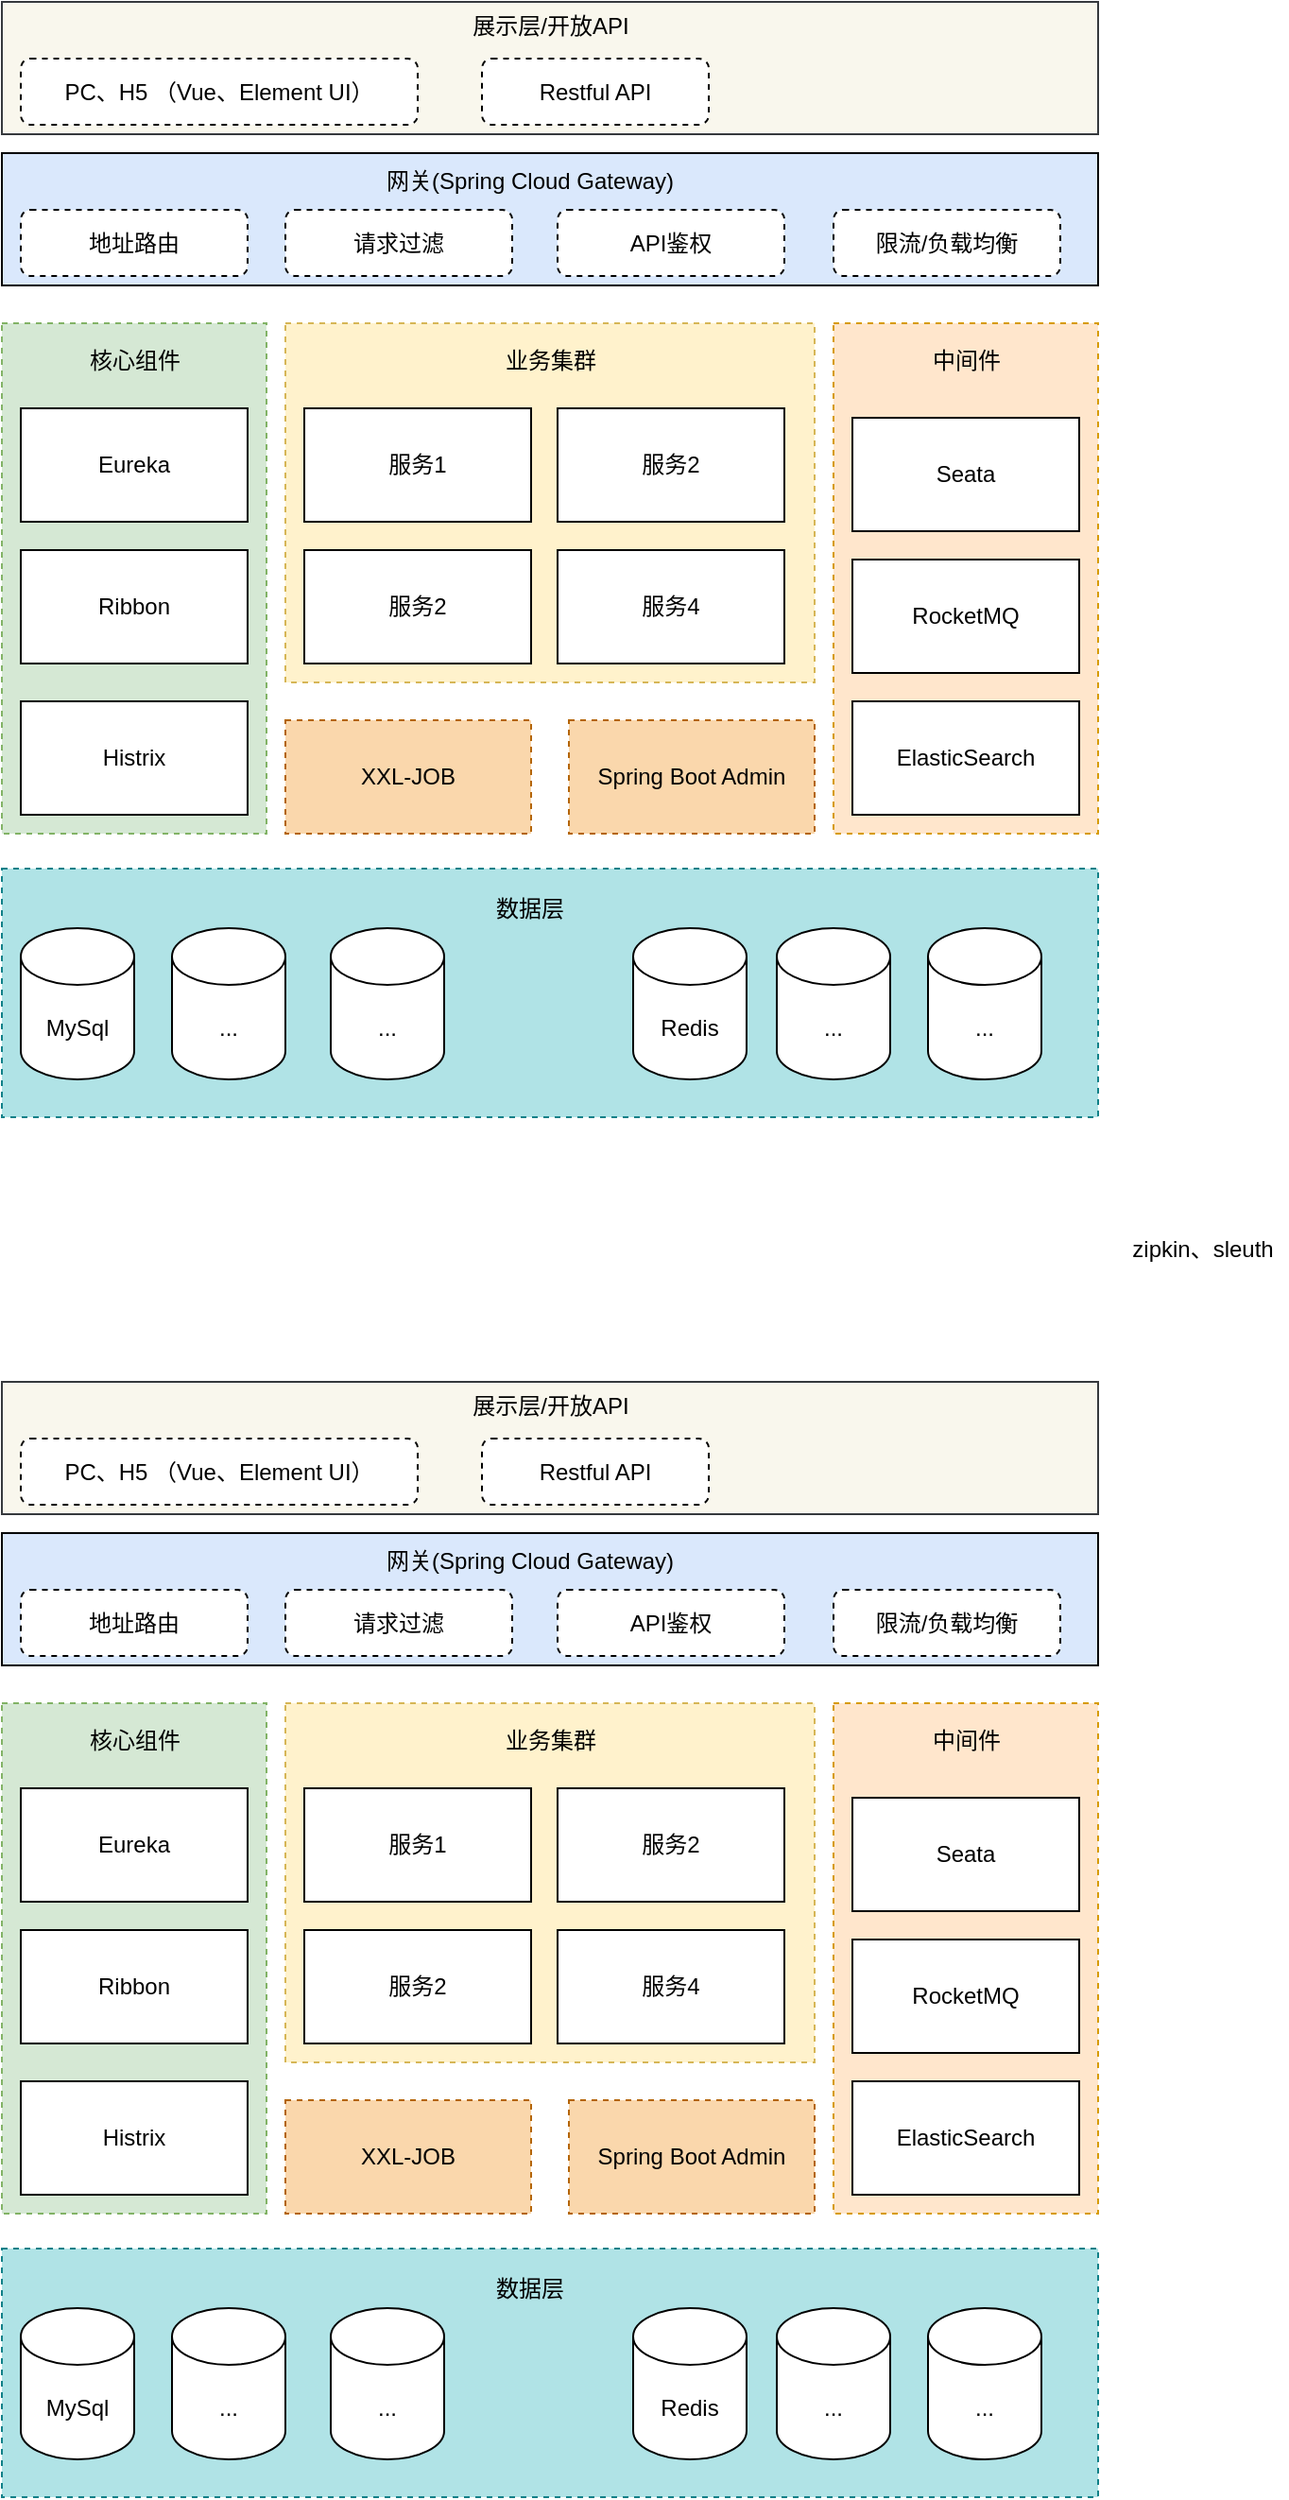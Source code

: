 <mxfile version="14.7.2" type="github">
  <diagram id="Ua9Ezlw8lN_SYHWKglm6" name="第 1 页">
    <mxGraphModel dx="1126" dy="771" grid="1" gridSize="10" guides="1" tooltips="1" connect="1" arrows="1" fold="1" page="1" pageScale="1" pageWidth="827" pageHeight="1169" math="0" shadow="0">
      <root>
        <mxCell id="0" />
        <mxCell id="1" parent="0" />
        <mxCell id="3OkUab6tCFNkmtSCS4Bt-18" value="" style="rounded=0;whiteSpace=wrap;html=1;fillColor=#b0e3e6;strokeColor=#0e8088;dashed=1;" parent="1" vertex="1">
          <mxGeometry x="110" y="578.5" width="580" height="131.5" as="geometry" />
        </mxCell>
        <mxCell id="3OkUab6tCFNkmtSCS4Bt-39" value="" style="rounded=0;whiteSpace=wrap;html=1;dashed=1;fillColor=#d5e8d4;strokeColor=#82b366;" parent="1" vertex="1">
          <mxGeometry x="110" y="290" width="140" height="270" as="geometry" />
        </mxCell>
        <mxCell id="3OkUab6tCFNkmtSCS4Bt-20" value="" style="rounded=0;whiteSpace=wrap;html=1;dashed=1;fillColor=#ffe6cc;strokeColor=#d79b00;" parent="1" vertex="1">
          <mxGeometry x="550" y="290" width="140" height="270" as="geometry" />
        </mxCell>
        <mxCell id="3OkUab6tCFNkmtSCS4Bt-4" value="RocketMQ" style="rounded=0;whiteSpace=wrap;html=1;" parent="1" vertex="1">
          <mxGeometry x="560" y="415" width="120" height="60" as="geometry" />
        </mxCell>
        <mxCell id="3OkUab6tCFNkmtSCS4Bt-5" value="ElasticSearch" style="rounded=0;whiteSpace=wrap;html=1;" parent="1" vertex="1">
          <mxGeometry x="560" y="490" width="120" height="60" as="geometry" />
        </mxCell>
        <mxCell id="3OkUab6tCFNkmtSCS4Bt-7" value="" style="rounded=0;whiteSpace=wrap;html=1;fillColor=#dae8fc;" parent="1" vertex="1">
          <mxGeometry x="110" y="200" width="580" height="70" as="geometry" />
        </mxCell>
        <mxCell id="3OkUab6tCFNkmtSCS4Bt-9" value="MySql" style="shape=cylinder3;whiteSpace=wrap;html=1;boundedLbl=1;backgroundOutline=1;size=15;" parent="1" vertex="1">
          <mxGeometry x="120" y="610" width="60" height="80" as="geometry" />
        </mxCell>
        <mxCell id="3OkUab6tCFNkmtSCS4Bt-10" value="Redis" style="shape=cylinder3;whiteSpace=wrap;html=1;boundedLbl=1;backgroundOutline=1;size=15;" parent="1" vertex="1">
          <mxGeometry x="444" y="610" width="60" height="80" as="geometry" />
        </mxCell>
        <mxCell id="3OkUab6tCFNkmtSCS4Bt-12" value="..." style="shape=cylinder3;whiteSpace=wrap;html=1;boundedLbl=1;backgroundOutline=1;size=15;" parent="1" vertex="1">
          <mxGeometry x="200" y="610" width="60" height="80" as="geometry" />
        </mxCell>
        <mxCell id="3OkUab6tCFNkmtSCS4Bt-13" value="..." style="shape=cylinder3;whiteSpace=wrap;html=1;boundedLbl=1;backgroundOutline=1;size=15;" parent="1" vertex="1">
          <mxGeometry x="600" y="610" width="60" height="80" as="geometry" />
        </mxCell>
        <mxCell id="3OkUab6tCFNkmtSCS4Bt-15" value="..." style="shape=cylinder3;whiteSpace=wrap;html=1;boundedLbl=1;backgroundOutline=1;size=15;" parent="1" vertex="1">
          <mxGeometry x="284" y="610" width="60" height="80" as="geometry" />
        </mxCell>
        <mxCell id="3OkUab6tCFNkmtSCS4Bt-16" value="..." style="shape=cylinder3;whiteSpace=wrap;html=1;boundedLbl=1;backgroundOutline=1;size=15;" parent="1" vertex="1">
          <mxGeometry x="520" y="610" width="60" height="80" as="geometry" />
        </mxCell>
        <mxCell id="3OkUab6tCFNkmtSCS4Bt-23" value="" style="rounded=0;whiteSpace=wrap;html=1;fillColor=#f9f7ed;strokeColor=#36393d;" parent="1" vertex="1">
          <mxGeometry x="110" y="120" width="580" height="70" as="geometry" />
        </mxCell>
        <mxCell id="3OkUab6tCFNkmtSCS4Bt-34" value="中间件" style="text;html=1;align=center;verticalAlign=middle;resizable=0;points=[];autosize=1;strokeColor=none;" parent="1" vertex="1">
          <mxGeometry x="595" y="300" width="50" height="20" as="geometry" />
        </mxCell>
        <mxCell id="3OkUab6tCFNkmtSCS4Bt-21" value="" style="rounded=0;whiteSpace=wrap;html=1;dashed=1;fillColor=#fff2cc;strokeColor=#d6b656;" parent="1" vertex="1">
          <mxGeometry x="260" y="290" width="280" height="190" as="geometry" />
        </mxCell>
        <mxCell id="3OkUab6tCFNkmtSCS4Bt-24" value="服务1" style="rounded=0;whiteSpace=wrap;html=1;" parent="1" vertex="1">
          <mxGeometry x="270" y="335" width="120" height="60" as="geometry" />
        </mxCell>
        <mxCell id="3OkUab6tCFNkmtSCS4Bt-25" value="服务2" style="rounded=0;whiteSpace=wrap;html=1;" parent="1" vertex="1">
          <mxGeometry x="404" y="335" width="120" height="60" as="geometry" />
        </mxCell>
        <mxCell id="3OkUab6tCFNkmtSCS4Bt-26" value="服务4" style="rounded=0;whiteSpace=wrap;html=1;" parent="1" vertex="1">
          <mxGeometry x="404" y="410" width="120" height="60" as="geometry" />
        </mxCell>
        <mxCell id="3OkUab6tCFNkmtSCS4Bt-27" value="服务2" style="rounded=0;whiteSpace=wrap;html=1;" parent="1" vertex="1">
          <mxGeometry x="270" y="410" width="120" height="60" as="geometry" />
        </mxCell>
        <mxCell id="3OkUab6tCFNkmtSCS4Bt-31" value="业务集群" style="text;html=1;align=center;verticalAlign=middle;resizable=0;points=[];autosize=1;strokeColor=none;" parent="1" vertex="1">
          <mxGeometry x="370" y="300" width="60" height="20" as="geometry" />
        </mxCell>
        <mxCell id="3OkUab6tCFNkmtSCS4Bt-37" value="Histrix" style="rounded=0;whiteSpace=wrap;html=1;" parent="1" vertex="1">
          <mxGeometry x="120" y="490" width="120" height="60" as="geometry" />
        </mxCell>
        <mxCell id="3OkUab6tCFNkmtSCS4Bt-38" value="Ribbon" style="rounded=0;whiteSpace=wrap;html=1;" parent="1" vertex="1">
          <mxGeometry x="120" y="410" width="120" height="60" as="geometry" />
        </mxCell>
        <mxCell id="3OkUab6tCFNkmtSCS4Bt-40" value="核心组件" style="text;html=1;align=center;verticalAlign=middle;resizable=0;points=[];autosize=1;strokeColor=none;" parent="1" vertex="1">
          <mxGeometry x="150" y="300" width="60" height="20" as="geometry" />
        </mxCell>
        <mxCell id="3OkUab6tCFNkmtSCS4Bt-41" value="Eureka" style="rounded=0;whiteSpace=wrap;html=1;" parent="1" vertex="1">
          <mxGeometry x="120" y="335" width="120" height="60" as="geometry" />
        </mxCell>
        <mxCell id="3OkUab6tCFNkmtSCS4Bt-44" value="Seata" style="rounded=0;whiteSpace=wrap;html=1;" parent="1" vertex="1">
          <mxGeometry x="560" y="340" width="120" height="60" as="geometry" />
        </mxCell>
        <mxCell id="3OkUab6tCFNkmtSCS4Bt-46" value="XXL-JOB" style="rounded=0;whiteSpace=wrap;html=1;dashed=1;fillColor=#fad7ac;strokeColor=#b46504;" parent="1" vertex="1">
          <mxGeometry x="260" y="500" width="130" height="60" as="geometry" />
        </mxCell>
        <mxCell id="3OkUab6tCFNkmtSCS4Bt-47" value="Spring Boot Admin" style="rounded=0;whiteSpace=wrap;html=1;dashed=1;fillColor=#fad7ac;strokeColor=#b46504;" parent="1" vertex="1">
          <mxGeometry x="410" y="500" width="130" height="60" as="geometry" />
        </mxCell>
        <mxCell id="3OkUab6tCFNkmtSCS4Bt-48" value="数据层" style="text;html=1;align=center;verticalAlign=middle;resizable=0;points=[];autosize=1;strokeColor=none;" parent="1" vertex="1">
          <mxGeometry x="364" y="590" width="50" height="20" as="geometry" />
        </mxCell>
        <mxCell id="3OkUab6tCFNkmtSCS4Bt-51" value="Restful API" style="rounded=1;whiteSpace=wrap;html=1;dashed=1;" parent="1" vertex="1">
          <mxGeometry x="364" y="150" width="120" height="35" as="geometry" />
        </mxCell>
        <mxCell id="3OkUab6tCFNkmtSCS4Bt-52" value="PC、H5 （Vue、Element UI）" style="rounded=1;whiteSpace=wrap;html=1;dashed=1;" parent="1" vertex="1">
          <mxGeometry x="120" y="150" width="210" height="35" as="geometry" />
        </mxCell>
        <mxCell id="3OkUab6tCFNkmtSCS4Bt-53" value="地址路由" style="rounded=1;whiteSpace=wrap;html=1;dashed=1;" parent="1" vertex="1">
          <mxGeometry x="120" y="230" width="120" height="35" as="geometry" />
        </mxCell>
        <mxCell id="3OkUab6tCFNkmtSCS4Bt-54" value="&lt;span&gt;网关(Spring Cloud Gateway)&lt;/span&gt;" style="text;html=1;align=center;verticalAlign=middle;resizable=0;points=[];autosize=1;strokeColor=none;" parent="1" vertex="1">
          <mxGeometry x="304" y="205" width="170" height="20" as="geometry" />
        </mxCell>
        <mxCell id="3OkUab6tCFNkmtSCS4Bt-55" value="请求过滤" style="rounded=1;whiteSpace=wrap;html=1;dashed=1;" parent="1" vertex="1">
          <mxGeometry x="260" y="230" width="120" height="35" as="geometry" />
        </mxCell>
        <mxCell id="3OkUab6tCFNkmtSCS4Bt-56" value="API鉴权" style="rounded=1;whiteSpace=wrap;html=1;dashed=1;" parent="1" vertex="1">
          <mxGeometry x="404" y="230" width="120" height="35" as="geometry" />
        </mxCell>
        <mxCell id="3OkUab6tCFNkmtSCS4Bt-57" value="限流/负载均衡" style="rounded=1;whiteSpace=wrap;html=1;dashed=1;" parent="1" vertex="1">
          <mxGeometry x="550" y="230" width="120" height="35" as="geometry" />
        </mxCell>
        <mxCell id="3OkUab6tCFNkmtSCS4Bt-58" value="展示层/开放API" style="text;html=1;align=center;verticalAlign=middle;resizable=0;points=[];autosize=1;strokeColor=none;" parent="1" vertex="1">
          <mxGeometry x="350" y="123" width="100" height="20" as="geometry" />
        </mxCell>
        <mxCell id="3OkUab6tCFNkmtSCS4Bt-61" value="zipkin、sleuth" style="text;html=1;align=center;verticalAlign=middle;resizable=0;points=[];autosize=1;strokeColor=none;" parent="1" vertex="1">
          <mxGeometry x="700" y="770" width="90" height="20" as="geometry" />
        </mxCell>
        <mxCell id="lwGA5uG_przvCAxksVhe-1" value="" style="rounded=0;whiteSpace=wrap;html=1;fillColor=#b0e3e6;strokeColor=#0e8088;dashed=1;" vertex="1" parent="1">
          <mxGeometry x="110" y="1308.5" width="580" height="131.5" as="geometry" />
        </mxCell>
        <mxCell id="lwGA5uG_przvCAxksVhe-2" value="" style="rounded=0;whiteSpace=wrap;html=1;dashed=1;fillColor=#d5e8d4;strokeColor=#82b366;" vertex="1" parent="1">
          <mxGeometry x="110" y="1020" width="140" height="270" as="geometry" />
        </mxCell>
        <mxCell id="lwGA5uG_przvCAxksVhe-3" value="" style="rounded=0;whiteSpace=wrap;html=1;dashed=1;fillColor=#ffe6cc;strokeColor=#d79b00;" vertex="1" parent="1">
          <mxGeometry x="550" y="1020" width="140" height="270" as="geometry" />
        </mxCell>
        <mxCell id="lwGA5uG_przvCAxksVhe-4" value="RocketMQ" style="rounded=0;whiteSpace=wrap;html=1;" vertex="1" parent="1">
          <mxGeometry x="560" y="1145" width="120" height="60" as="geometry" />
        </mxCell>
        <mxCell id="lwGA5uG_przvCAxksVhe-5" value="ElasticSearch" style="rounded=0;whiteSpace=wrap;html=1;" vertex="1" parent="1">
          <mxGeometry x="560" y="1220" width="120" height="60" as="geometry" />
        </mxCell>
        <mxCell id="lwGA5uG_przvCAxksVhe-6" value="" style="rounded=0;whiteSpace=wrap;html=1;fillColor=#dae8fc;" vertex="1" parent="1">
          <mxGeometry x="110" y="930" width="580" height="70" as="geometry" />
        </mxCell>
        <mxCell id="lwGA5uG_przvCAxksVhe-7" value="MySql" style="shape=cylinder3;whiteSpace=wrap;html=1;boundedLbl=1;backgroundOutline=1;size=15;" vertex="1" parent="1">
          <mxGeometry x="120" y="1340" width="60" height="80" as="geometry" />
        </mxCell>
        <mxCell id="lwGA5uG_przvCAxksVhe-8" value="Redis" style="shape=cylinder3;whiteSpace=wrap;html=1;boundedLbl=1;backgroundOutline=1;size=15;" vertex="1" parent="1">
          <mxGeometry x="444" y="1340" width="60" height="80" as="geometry" />
        </mxCell>
        <mxCell id="lwGA5uG_przvCAxksVhe-9" value="..." style="shape=cylinder3;whiteSpace=wrap;html=1;boundedLbl=1;backgroundOutline=1;size=15;" vertex="1" parent="1">
          <mxGeometry x="200" y="1340" width="60" height="80" as="geometry" />
        </mxCell>
        <mxCell id="lwGA5uG_przvCAxksVhe-10" value="..." style="shape=cylinder3;whiteSpace=wrap;html=1;boundedLbl=1;backgroundOutline=1;size=15;" vertex="1" parent="1">
          <mxGeometry x="600" y="1340" width="60" height="80" as="geometry" />
        </mxCell>
        <mxCell id="lwGA5uG_przvCAxksVhe-11" value="..." style="shape=cylinder3;whiteSpace=wrap;html=1;boundedLbl=1;backgroundOutline=1;size=15;" vertex="1" parent="1">
          <mxGeometry x="284" y="1340" width="60" height="80" as="geometry" />
        </mxCell>
        <mxCell id="lwGA5uG_przvCAxksVhe-12" value="..." style="shape=cylinder3;whiteSpace=wrap;html=1;boundedLbl=1;backgroundOutline=1;size=15;" vertex="1" parent="1">
          <mxGeometry x="520" y="1340" width="60" height="80" as="geometry" />
        </mxCell>
        <mxCell id="lwGA5uG_przvCAxksVhe-13" value="" style="rounded=0;whiteSpace=wrap;html=1;fillColor=#f9f7ed;strokeColor=#36393d;" vertex="1" parent="1">
          <mxGeometry x="110" y="850" width="580" height="70" as="geometry" />
        </mxCell>
        <mxCell id="lwGA5uG_przvCAxksVhe-14" value="中间件" style="text;html=1;align=center;verticalAlign=middle;resizable=0;points=[];autosize=1;strokeColor=none;" vertex="1" parent="1">
          <mxGeometry x="595" y="1030" width="50" height="20" as="geometry" />
        </mxCell>
        <mxCell id="lwGA5uG_przvCAxksVhe-15" value="" style="rounded=0;whiteSpace=wrap;html=1;dashed=1;fillColor=#fff2cc;strokeColor=#d6b656;" vertex="1" parent="1">
          <mxGeometry x="260" y="1020" width="280" height="190" as="geometry" />
        </mxCell>
        <mxCell id="lwGA5uG_przvCAxksVhe-16" value="服务1" style="rounded=0;whiteSpace=wrap;html=1;" vertex="1" parent="1">
          <mxGeometry x="270" y="1065" width="120" height="60" as="geometry" />
        </mxCell>
        <mxCell id="lwGA5uG_przvCAxksVhe-17" value="服务2" style="rounded=0;whiteSpace=wrap;html=1;" vertex="1" parent="1">
          <mxGeometry x="404" y="1065" width="120" height="60" as="geometry" />
        </mxCell>
        <mxCell id="lwGA5uG_przvCAxksVhe-18" value="服务4" style="rounded=0;whiteSpace=wrap;html=1;" vertex="1" parent="1">
          <mxGeometry x="404" y="1140" width="120" height="60" as="geometry" />
        </mxCell>
        <mxCell id="lwGA5uG_przvCAxksVhe-19" value="服务2" style="rounded=0;whiteSpace=wrap;html=1;" vertex="1" parent="1">
          <mxGeometry x="270" y="1140" width="120" height="60" as="geometry" />
        </mxCell>
        <mxCell id="lwGA5uG_przvCAxksVhe-20" value="业务集群" style="text;html=1;align=center;verticalAlign=middle;resizable=0;points=[];autosize=1;strokeColor=none;" vertex="1" parent="1">
          <mxGeometry x="370" y="1030" width="60" height="20" as="geometry" />
        </mxCell>
        <mxCell id="lwGA5uG_przvCAxksVhe-21" value="Histrix" style="rounded=0;whiteSpace=wrap;html=1;" vertex="1" parent="1">
          <mxGeometry x="120" y="1220" width="120" height="60" as="geometry" />
        </mxCell>
        <mxCell id="lwGA5uG_przvCAxksVhe-22" value="Ribbon" style="rounded=0;whiteSpace=wrap;html=1;" vertex="1" parent="1">
          <mxGeometry x="120" y="1140" width="120" height="60" as="geometry" />
        </mxCell>
        <mxCell id="lwGA5uG_przvCAxksVhe-23" value="核心组件" style="text;html=1;align=center;verticalAlign=middle;resizable=0;points=[];autosize=1;strokeColor=none;" vertex="1" parent="1">
          <mxGeometry x="150" y="1030" width="60" height="20" as="geometry" />
        </mxCell>
        <mxCell id="lwGA5uG_przvCAxksVhe-24" value="Eureka" style="rounded=0;whiteSpace=wrap;html=1;" vertex="1" parent="1">
          <mxGeometry x="120" y="1065" width="120" height="60" as="geometry" />
        </mxCell>
        <mxCell id="lwGA5uG_przvCAxksVhe-25" value="Seata" style="rounded=0;whiteSpace=wrap;html=1;" vertex="1" parent="1">
          <mxGeometry x="560" y="1070" width="120" height="60" as="geometry" />
        </mxCell>
        <mxCell id="lwGA5uG_przvCAxksVhe-26" value="XXL-JOB" style="rounded=0;whiteSpace=wrap;html=1;dashed=1;fillColor=#fad7ac;strokeColor=#b46504;" vertex="1" parent="1">
          <mxGeometry x="260" y="1230" width="130" height="60" as="geometry" />
        </mxCell>
        <mxCell id="lwGA5uG_przvCAxksVhe-27" value="Spring Boot Admin" style="rounded=0;whiteSpace=wrap;html=1;dashed=1;fillColor=#fad7ac;strokeColor=#b46504;" vertex="1" parent="1">
          <mxGeometry x="410" y="1230" width="130" height="60" as="geometry" />
        </mxCell>
        <mxCell id="lwGA5uG_przvCAxksVhe-28" value="数据层" style="text;html=1;align=center;verticalAlign=middle;resizable=0;points=[];autosize=1;strokeColor=none;" vertex="1" parent="1">
          <mxGeometry x="364" y="1320" width="50" height="20" as="geometry" />
        </mxCell>
        <mxCell id="lwGA5uG_przvCAxksVhe-29" value="Restful API" style="rounded=1;whiteSpace=wrap;html=1;dashed=1;" vertex="1" parent="1">
          <mxGeometry x="364" y="880" width="120" height="35" as="geometry" />
        </mxCell>
        <mxCell id="lwGA5uG_przvCAxksVhe-30" value="PC、H5 （Vue、Element UI）" style="rounded=1;whiteSpace=wrap;html=1;dashed=1;" vertex="1" parent="1">
          <mxGeometry x="120" y="880" width="210" height="35" as="geometry" />
        </mxCell>
        <mxCell id="lwGA5uG_przvCAxksVhe-31" value="地址路由" style="rounded=1;whiteSpace=wrap;html=1;dashed=1;" vertex="1" parent="1">
          <mxGeometry x="120" y="960" width="120" height="35" as="geometry" />
        </mxCell>
        <mxCell id="lwGA5uG_przvCAxksVhe-32" value="&lt;span&gt;网关(Spring Cloud Gateway)&lt;/span&gt;" style="text;html=1;align=center;verticalAlign=middle;resizable=0;points=[];autosize=1;strokeColor=none;" vertex="1" parent="1">
          <mxGeometry x="304" y="935" width="170" height="20" as="geometry" />
        </mxCell>
        <mxCell id="lwGA5uG_przvCAxksVhe-33" value="请求过滤" style="rounded=1;whiteSpace=wrap;html=1;dashed=1;" vertex="1" parent="1">
          <mxGeometry x="260" y="960" width="120" height="35" as="geometry" />
        </mxCell>
        <mxCell id="lwGA5uG_przvCAxksVhe-34" value="API鉴权" style="rounded=1;whiteSpace=wrap;html=1;dashed=1;" vertex="1" parent="1">
          <mxGeometry x="404" y="960" width="120" height="35" as="geometry" />
        </mxCell>
        <mxCell id="lwGA5uG_przvCAxksVhe-35" value="限流/负载均衡" style="rounded=1;whiteSpace=wrap;html=1;dashed=1;" vertex="1" parent="1">
          <mxGeometry x="550" y="960" width="120" height="35" as="geometry" />
        </mxCell>
        <mxCell id="lwGA5uG_przvCAxksVhe-36" value="展示层/开放API" style="text;html=1;align=center;verticalAlign=middle;resizable=0;points=[];autosize=1;strokeColor=none;" vertex="1" parent="1">
          <mxGeometry x="350" y="853" width="100" height="20" as="geometry" />
        </mxCell>
      </root>
    </mxGraphModel>
  </diagram>
</mxfile>
